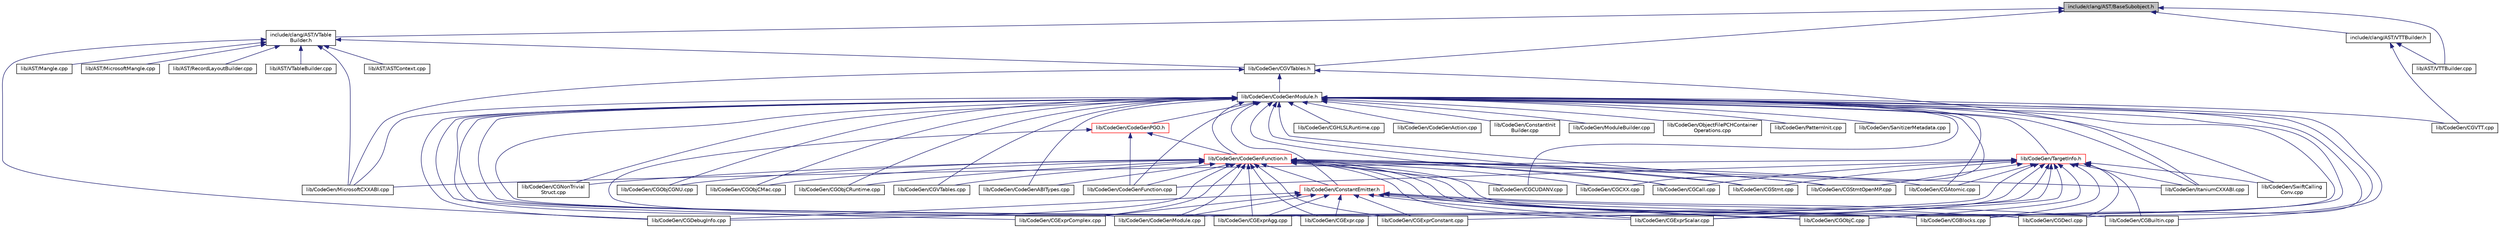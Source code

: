 digraph "include/clang/AST/BaseSubobject.h"
{
 // LATEX_PDF_SIZE
  bgcolor="transparent";
  edge [fontname="Helvetica",fontsize="10",labelfontname="Helvetica",labelfontsize="10"];
  node [fontname="Helvetica",fontsize="10",shape=record];
  Node1 [label="include/clang/AST/BaseSubobject.h",height=0.2,width=0.4,color="black", fillcolor="grey75", style="filled", fontcolor="black",tooltip=" "];
  Node1 -> Node2 [dir="back",color="midnightblue",fontsize="10",style="solid",fontname="Helvetica"];
  Node2 [label="include/clang/AST/VTable\lBuilder.h",height=0.2,width=0.4,color="black",URL="$VTableBuilder_8h.html",tooltip=" "];
  Node2 -> Node3 [dir="back",color="midnightblue",fontsize="10",style="solid",fontname="Helvetica"];
  Node3 [label="lib/AST/ASTContext.cpp",height=0.2,width=0.4,color="black",URL="$ASTContext_8cpp.html",tooltip=" "];
  Node2 -> Node4 [dir="back",color="midnightblue",fontsize="10",style="solid",fontname="Helvetica"];
  Node4 [label="lib/AST/Mangle.cpp",height=0.2,width=0.4,color="black",URL="$Mangle_8cpp.html",tooltip=" "];
  Node2 -> Node5 [dir="back",color="midnightblue",fontsize="10",style="solid",fontname="Helvetica"];
  Node5 [label="lib/AST/MicrosoftMangle.cpp",height=0.2,width=0.4,color="black",URL="$MicrosoftMangle_8cpp.html",tooltip=" "];
  Node2 -> Node6 [dir="back",color="midnightblue",fontsize="10",style="solid",fontname="Helvetica"];
  Node6 [label="lib/AST/RecordLayoutBuilder.cpp",height=0.2,width=0.4,color="black",URL="$RecordLayoutBuilder_8cpp.html",tooltip=" "];
  Node2 -> Node7 [dir="back",color="midnightblue",fontsize="10",style="solid",fontname="Helvetica"];
  Node7 [label="lib/AST/VTableBuilder.cpp",height=0.2,width=0.4,color="black",URL="$VTableBuilder_8cpp.html",tooltip=" "];
  Node2 -> Node8 [dir="back",color="midnightblue",fontsize="10",style="solid",fontname="Helvetica"];
  Node8 [label="lib/CodeGen/CGVTables.h",height=0.2,width=0.4,color="black",URL="$CGVTables_8h.html",tooltip=" "];
  Node8 -> Node9 [dir="back",color="midnightblue",fontsize="10",style="solid",fontname="Helvetica"];
  Node9 [label="lib/CodeGen/CodeGenModule.h",height=0.2,width=0.4,color="black",URL="$CodeGenModule_8h.html",tooltip=" "];
  Node9 -> Node10 [dir="back",color="midnightblue",fontsize="10",style="solid",fontname="Helvetica"];
  Node10 [label="lib/CodeGen/CodeGenFunction.h",height=0.2,width=0.4,color="red",URL="$CodeGenFunction_8h.html",tooltip=" "];
  Node10 -> Node11 [dir="back",color="midnightblue",fontsize="10",style="solid",fontname="Helvetica"];
  Node11 [label="lib/CodeGen/CGAtomic.cpp",height=0.2,width=0.4,color="black",URL="$CGAtomic_8cpp.html",tooltip=" "];
  Node10 -> Node13 [dir="back",color="midnightblue",fontsize="10",style="solid",fontname="Helvetica"];
  Node13 [label="lib/CodeGen/CGBlocks.cpp",height=0.2,width=0.4,color="black",URL="$CGBlocks_8cpp.html",tooltip=" "];
  Node10 -> Node44 [dir="back",color="midnightblue",fontsize="10",style="solid",fontname="Helvetica"];
  Node44 [label="lib/CodeGen/ConstantEmitter.h",height=0.2,width=0.4,color="red",URL="$ConstantEmitter_8h.html",tooltip=" "];
  Node44 -> Node13 [dir="back",color="midnightblue",fontsize="10",style="solid",fontname="Helvetica"];
  Node44 -> Node23 [dir="back",color="midnightblue",fontsize="10",style="solid",fontname="Helvetica"];
  Node23 [label="lib/CodeGen/CGBuiltin.cpp",height=0.2,width=0.4,color="black",URL="$CGBuiltin_8cpp.html",tooltip=" "];
  Node44 -> Node16 [dir="back",color="midnightblue",fontsize="10",style="solid",fontname="Helvetica"];
  Node16 [label="lib/CodeGen/CGDebugInfo.cpp",height=0.2,width=0.4,color="black",URL="$CGDebugInfo_8cpp.html",tooltip=" "];
  Node44 -> Node17 [dir="back",color="midnightblue",fontsize="10",style="solid",fontname="Helvetica"];
  Node17 [label="lib/CodeGen/CGDecl.cpp",height=0.2,width=0.4,color="black",URL="$CGDecl_8cpp.html",tooltip=" "];
  Node44 -> Node29 [dir="back",color="midnightblue",fontsize="10",style="solid",fontname="Helvetica"];
  Node29 [label="lib/CodeGen/CGExpr.cpp",height=0.2,width=0.4,color="black",URL="$CGExpr_8cpp.html",tooltip=" "];
  Node44 -> Node30 [dir="back",color="midnightblue",fontsize="10",style="solid",fontname="Helvetica"];
  Node30 [label="lib/CodeGen/CGExprAgg.cpp",height=0.2,width=0.4,color="black",URL="$CGExprAgg_8cpp.html",tooltip=" "];
  Node44 -> Node45 [dir="back",color="midnightblue",fontsize="10",style="solid",fontname="Helvetica"];
  Node45 [label="lib/CodeGen/CGExprComplex.cpp",height=0.2,width=0.4,color="black",URL="$CGExprComplex_8cpp.html",tooltip=" "];
  Node44 -> Node31 [dir="back",color="midnightblue",fontsize="10",style="solid",fontname="Helvetica"];
  Node31 [label="lib/CodeGen/CGExprConstant.cpp",height=0.2,width=0.4,color="black",URL="$CGExprConstant_8cpp.html",tooltip=" "];
  Node44 -> Node33 [dir="back",color="midnightblue",fontsize="10",style="solid",fontname="Helvetica"];
  Node33 [label="lib/CodeGen/CGExprScalar.cpp",height=0.2,width=0.4,color="black",URL="$CGExprScalar_8cpp.html",tooltip=" "];
  Node44 -> Node46 [dir="back",color="midnightblue",fontsize="10",style="solid",fontname="Helvetica"];
  Node46 [label="lib/CodeGen/CGObjC.cpp",height=0.2,width=0.4,color="black",URL="$CGObjC_8cpp.html",tooltip=" "];
  Node44 -> Node20 [dir="back",color="midnightblue",fontsize="10",style="solid",fontname="Helvetica"];
  Node20 [label="lib/CodeGen/CodeGenModule.cpp",height=0.2,width=0.4,color="black",URL="$CodeGenModule_8cpp.html",tooltip=" "];
  Node10 -> Node23 [dir="back",color="midnightblue",fontsize="10",style="solid",fontname="Helvetica"];
  Node10 -> Node14 [dir="back",color="midnightblue",fontsize="10",style="solid",fontname="Helvetica"];
  Node14 [label="lib/CodeGen/CGCall.cpp",height=0.2,width=0.4,color="black",URL="$CGCall_8cpp.html",tooltip=" "];
  Node10 -> Node24 [dir="back",color="midnightblue",fontsize="10",style="solid",fontname="Helvetica"];
  Node24 [label="lib/CodeGen/CGCUDANV.cpp",height=0.2,width=0.4,color="black",URL="$CGCUDANV_8cpp.html",tooltip=" "];
  Node10 -> Node25 [dir="back",color="midnightblue",fontsize="10",style="solid",fontname="Helvetica"];
  Node25 [label="lib/CodeGen/CGCXX.cpp",height=0.2,width=0.4,color="black",URL="$CGCXX_8cpp.html",tooltip=" "];
  Node10 -> Node16 [dir="back",color="midnightblue",fontsize="10",style="solid",fontname="Helvetica"];
  Node10 -> Node17 [dir="back",color="midnightblue",fontsize="10",style="solid",fontname="Helvetica"];
  Node10 -> Node29 [dir="back",color="midnightblue",fontsize="10",style="solid",fontname="Helvetica"];
  Node10 -> Node30 [dir="back",color="midnightblue",fontsize="10",style="solid",fontname="Helvetica"];
  Node10 -> Node45 [dir="back",color="midnightblue",fontsize="10",style="solid",fontname="Helvetica"];
  Node10 -> Node31 [dir="back",color="midnightblue",fontsize="10",style="solid",fontname="Helvetica"];
  Node10 -> Node33 [dir="back",color="midnightblue",fontsize="10",style="solid",fontname="Helvetica"];
  Node10 -> Node51 [dir="back",color="midnightblue",fontsize="10",style="solid",fontname="Helvetica"];
  Node51 [label="lib/CodeGen/CGNonTrivial\lStruct.cpp",height=0.2,width=0.4,color="black",URL="$CGNonTrivialStruct_8cpp.html",tooltip=" "];
  Node10 -> Node46 [dir="back",color="midnightblue",fontsize="10",style="solid",fontname="Helvetica"];
  Node10 -> Node34 [dir="back",color="midnightblue",fontsize="10",style="solid",fontname="Helvetica"];
  Node34 [label="lib/CodeGen/CGObjCGNU.cpp",height=0.2,width=0.4,color="black",URL="$CGObjCGNU_8cpp.html",tooltip=" "];
  Node10 -> Node18 [dir="back",color="midnightblue",fontsize="10",style="solid",fontname="Helvetica"];
  Node18 [label="lib/CodeGen/CGObjCMac.cpp",height=0.2,width=0.4,color="black",URL="$CGObjCMac_8cpp.html",tooltip=" "];
  Node10 -> Node35 [dir="back",color="midnightblue",fontsize="10",style="solid",fontname="Helvetica"];
  Node35 [label="lib/CodeGen/CGObjCRuntime.cpp",height=0.2,width=0.4,color="black",URL="$CGObjCRuntime_8cpp.html",tooltip=" "];
  Node10 -> Node55 [dir="back",color="midnightblue",fontsize="10",style="solid",fontname="Helvetica"];
  Node55 [label="lib/CodeGen/CGStmt.cpp",height=0.2,width=0.4,color="black",URL="$CGStmt_8cpp.html",tooltip=" "];
  Node10 -> Node56 [dir="back",color="midnightblue",fontsize="10",style="solid",fontname="Helvetica"];
  Node56 [label="lib/CodeGen/CGStmtOpenMP.cpp",height=0.2,width=0.4,color="black",URL="$CGStmtOpenMP_8cpp.html",tooltip=" "];
  Node10 -> Node38 [dir="back",color="midnightblue",fontsize="10",style="solid",fontname="Helvetica"];
  Node38 [label="lib/CodeGen/CGVTables.cpp",height=0.2,width=0.4,color="black",URL="$CGVTables_8cpp.html",tooltip=" "];
  Node10 -> Node40 [dir="back",color="midnightblue",fontsize="10",style="solid",fontname="Helvetica"];
  Node40 [label="lib/CodeGen/CodeGenABITypes.cpp",height=0.2,width=0.4,color="black",URL="$CodeGenABITypes_8cpp.html",tooltip=" "];
  Node10 -> Node19 [dir="back",color="midnightblue",fontsize="10",style="solid",fontname="Helvetica"];
  Node19 [label="lib/CodeGen/CodeGenFunction.cpp",height=0.2,width=0.4,color="black",URL="$CodeGenFunction_8cpp.html",tooltip=" "];
  Node10 -> Node20 [dir="back",color="midnightblue",fontsize="10",style="solid",fontname="Helvetica"];
  Node10 -> Node42 [dir="back",color="midnightblue",fontsize="10",style="solid",fontname="Helvetica"];
  Node42 [label="lib/CodeGen/ItaniumCXXABI.cpp",height=0.2,width=0.4,color="black",URL="$CodeGen_2ItaniumCXXABI_8cpp.html",tooltip=" "];
  Node9 -> Node59 [dir="back",color="midnightblue",fontsize="10",style="solid",fontname="Helvetica"];
  Node59 [label="lib/CodeGen/CodeGenPGO.h",height=0.2,width=0.4,color="red",URL="$CodeGenPGO_8h.html",tooltip=" "];
  Node59 -> Node10 [dir="back",color="midnightblue",fontsize="10",style="solid",fontname="Helvetica"];
  Node59 -> Node19 [dir="back",color="midnightblue",fontsize="10",style="solid",fontname="Helvetica"];
  Node59 -> Node20 [dir="back",color="midnightblue",fontsize="10",style="solid",fontname="Helvetica"];
  Node9 -> Node11 [dir="back",color="midnightblue",fontsize="10",style="solid",fontname="Helvetica"];
  Node9 -> Node60 [dir="back",color="midnightblue",fontsize="10",style="solid",fontname="Helvetica"];
  Node60 [label="lib/CodeGen/TargetInfo.h",height=0.2,width=0.4,color="red",URL="$lib_2CodeGen_2TargetInfo_8h.html",tooltip=" "];
  Node60 -> Node11 [dir="back",color="midnightblue",fontsize="10",style="solid",fontname="Helvetica"];
  Node60 -> Node13 [dir="back",color="midnightblue",fontsize="10",style="solid",fontname="Helvetica"];
  Node60 -> Node23 [dir="back",color="midnightblue",fontsize="10",style="solid",fontname="Helvetica"];
  Node60 -> Node14 [dir="back",color="midnightblue",fontsize="10",style="solid",fontname="Helvetica"];
  Node60 -> Node17 [dir="back",color="midnightblue",fontsize="10",style="solid",fontname="Helvetica"];
  Node60 -> Node29 [dir="back",color="midnightblue",fontsize="10",style="solid",fontname="Helvetica"];
  Node60 -> Node30 [dir="back",color="midnightblue",fontsize="10",style="solid",fontname="Helvetica"];
  Node60 -> Node31 [dir="back",color="midnightblue",fontsize="10",style="solid",fontname="Helvetica"];
  Node60 -> Node33 [dir="back",color="midnightblue",fontsize="10",style="solid",fontname="Helvetica"];
  Node60 -> Node46 [dir="back",color="midnightblue",fontsize="10",style="solid",fontname="Helvetica"];
  Node60 -> Node55 [dir="back",color="midnightblue",fontsize="10",style="solid",fontname="Helvetica"];
  Node60 -> Node56 [dir="back",color="midnightblue",fontsize="10",style="solid",fontname="Helvetica"];
  Node60 -> Node19 [dir="back",color="midnightblue",fontsize="10",style="solid",fontname="Helvetica"];
  Node60 -> Node20 [dir="back",color="midnightblue",fontsize="10",style="solid",fontname="Helvetica"];
  Node60 -> Node42 [dir="back",color="midnightblue",fontsize="10",style="solid",fontname="Helvetica"];
  Node60 -> Node43 [dir="back",color="midnightblue",fontsize="10",style="solid",fontname="Helvetica"];
  Node43 [label="lib/CodeGen/MicrosoftCXXABI.cpp",height=0.2,width=0.4,color="black",URL="$CodeGen_2MicrosoftCXXABI_8cpp.html",tooltip=" "];
  Node60 -> Node61 [dir="back",color="midnightblue",fontsize="10",style="solid",fontname="Helvetica"];
  Node61 [label="lib/CodeGen/SwiftCalling\lConv.cpp",height=0.2,width=0.4,color="black",URL="$SwiftCallingConv_8cpp.html",tooltip=" "];
  Node9 -> Node13 [dir="back",color="midnightblue",fontsize="10",style="solid",fontname="Helvetica"];
  Node9 -> Node44 [dir="back",color="midnightblue",fontsize="10",style="solid",fontname="Helvetica"];
  Node9 -> Node23 [dir="back",color="midnightblue",fontsize="10",style="solid",fontname="Helvetica"];
  Node9 -> Node14 [dir="back",color="midnightblue",fontsize="10",style="solid",fontname="Helvetica"];
  Node9 -> Node24 [dir="back",color="midnightblue",fontsize="10",style="solid",fontname="Helvetica"];
  Node9 -> Node25 [dir="back",color="midnightblue",fontsize="10",style="solid",fontname="Helvetica"];
  Node9 -> Node16 [dir="back",color="midnightblue",fontsize="10",style="solid",fontname="Helvetica"];
  Node9 -> Node17 [dir="back",color="midnightblue",fontsize="10",style="solid",fontname="Helvetica"];
  Node9 -> Node29 [dir="back",color="midnightblue",fontsize="10",style="solid",fontname="Helvetica"];
  Node9 -> Node30 [dir="back",color="midnightblue",fontsize="10",style="solid",fontname="Helvetica"];
  Node9 -> Node45 [dir="back",color="midnightblue",fontsize="10",style="solid",fontname="Helvetica"];
  Node9 -> Node31 [dir="back",color="midnightblue",fontsize="10",style="solid",fontname="Helvetica"];
  Node9 -> Node33 [dir="back",color="midnightblue",fontsize="10",style="solid",fontname="Helvetica"];
  Node9 -> Node62 [dir="back",color="midnightblue",fontsize="10",style="solid",fontname="Helvetica"];
  Node62 [label="lib/CodeGen/CGHLSLRuntime.cpp",height=0.2,width=0.4,color="black",URL="$CGHLSLRuntime_8cpp.html",tooltip=" "];
  Node9 -> Node51 [dir="back",color="midnightblue",fontsize="10",style="solid",fontname="Helvetica"];
  Node9 -> Node46 [dir="back",color="midnightblue",fontsize="10",style="solid",fontname="Helvetica"];
  Node9 -> Node34 [dir="back",color="midnightblue",fontsize="10",style="solid",fontname="Helvetica"];
  Node9 -> Node18 [dir="back",color="midnightblue",fontsize="10",style="solid",fontname="Helvetica"];
  Node9 -> Node35 [dir="back",color="midnightblue",fontsize="10",style="solid",fontname="Helvetica"];
  Node9 -> Node55 [dir="back",color="midnightblue",fontsize="10",style="solid",fontname="Helvetica"];
  Node9 -> Node56 [dir="back",color="midnightblue",fontsize="10",style="solid",fontname="Helvetica"];
  Node9 -> Node38 [dir="back",color="midnightblue",fontsize="10",style="solid",fontname="Helvetica"];
  Node9 -> Node39 [dir="back",color="midnightblue",fontsize="10",style="solid",fontname="Helvetica"];
  Node39 [label="lib/CodeGen/CGVTT.cpp",height=0.2,width=0.4,color="black",URL="$CGVTT_8cpp.html",tooltip=" "];
  Node9 -> Node40 [dir="back",color="midnightblue",fontsize="10",style="solid",fontname="Helvetica"];
  Node9 -> Node63 [dir="back",color="midnightblue",fontsize="10",style="solid",fontname="Helvetica"];
  Node63 [label="lib/CodeGen/CodeGenAction.cpp",height=0.2,width=0.4,color="black",URL="$CodeGenAction_8cpp.html",tooltip=" "];
  Node9 -> Node19 [dir="back",color="midnightblue",fontsize="10",style="solid",fontname="Helvetica"];
  Node9 -> Node20 [dir="back",color="midnightblue",fontsize="10",style="solid",fontname="Helvetica"];
  Node9 -> Node64 [dir="back",color="midnightblue",fontsize="10",style="solid",fontname="Helvetica"];
  Node64 [label="lib/CodeGen/ConstantInit\lBuilder.cpp",height=0.2,width=0.4,color="black",URL="$ConstantInitBuilder_8cpp.html",tooltip=" "];
  Node9 -> Node42 [dir="back",color="midnightblue",fontsize="10",style="solid",fontname="Helvetica"];
  Node9 -> Node43 [dir="back",color="midnightblue",fontsize="10",style="solid",fontname="Helvetica"];
  Node9 -> Node65 [dir="back",color="midnightblue",fontsize="10",style="solid",fontname="Helvetica"];
  Node65 [label="lib/CodeGen/ModuleBuilder.cpp",height=0.2,width=0.4,color="black",URL="$ModuleBuilder_8cpp.html",tooltip=" "];
  Node9 -> Node66 [dir="back",color="midnightblue",fontsize="10",style="solid",fontname="Helvetica"];
  Node66 [label="lib/CodeGen/ObjectFilePCHContainer\lOperations.cpp",height=0.2,width=0.4,color="black",URL="$ObjectFilePCHContainerOperations_8cpp.html",tooltip=" "];
  Node9 -> Node67 [dir="back",color="midnightblue",fontsize="10",style="solid",fontname="Helvetica"];
  Node67 [label="lib/CodeGen/PatternInit.cpp",height=0.2,width=0.4,color="black",URL="$PatternInit_8cpp.html",tooltip=" "];
  Node9 -> Node68 [dir="back",color="midnightblue",fontsize="10",style="solid",fontname="Helvetica"];
  Node68 [label="lib/CodeGen/SanitizerMetadata.cpp",height=0.2,width=0.4,color="black",URL="$SanitizerMetadata_8cpp.html",tooltip=" "];
  Node9 -> Node61 [dir="back",color="midnightblue",fontsize="10",style="solid",fontname="Helvetica"];
  Node8 -> Node42 [dir="back",color="midnightblue",fontsize="10",style="solid",fontname="Helvetica"];
  Node8 -> Node43 [dir="back",color="midnightblue",fontsize="10",style="solid",fontname="Helvetica"];
  Node2 -> Node16 [dir="back",color="midnightblue",fontsize="10",style="solid",fontname="Helvetica"];
  Node2 -> Node43 [dir="back",color="midnightblue",fontsize="10",style="solid",fontname="Helvetica"];
  Node1 -> Node69 [dir="back",color="midnightblue",fontsize="10",style="solid",fontname="Helvetica"];
  Node69 [label="include/clang/AST/VTTBuilder.h",height=0.2,width=0.4,color="black",URL="$VTTBuilder_8h.html",tooltip=" "];
  Node69 -> Node70 [dir="back",color="midnightblue",fontsize="10",style="solid",fontname="Helvetica"];
  Node70 [label="lib/AST/VTTBuilder.cpp",height=0.2,width=0.4,color="black",URL="$VTTBuilder_8cpp.html",tooltip=" "];
  Node69 -> Node39 [dir="back",color="midnightblue",fontsize="10",style="solid",fontname="Helvetica"];
  Node1 -> Node70 [dir="back",color="midnightblue",fontsize="10",style="solid",fontname="Helvetica"];
  Node1 -> Node8 [dir="back",color="midnightblue",fontsize="10",style="solid",fontname="Helvetica"];
}
